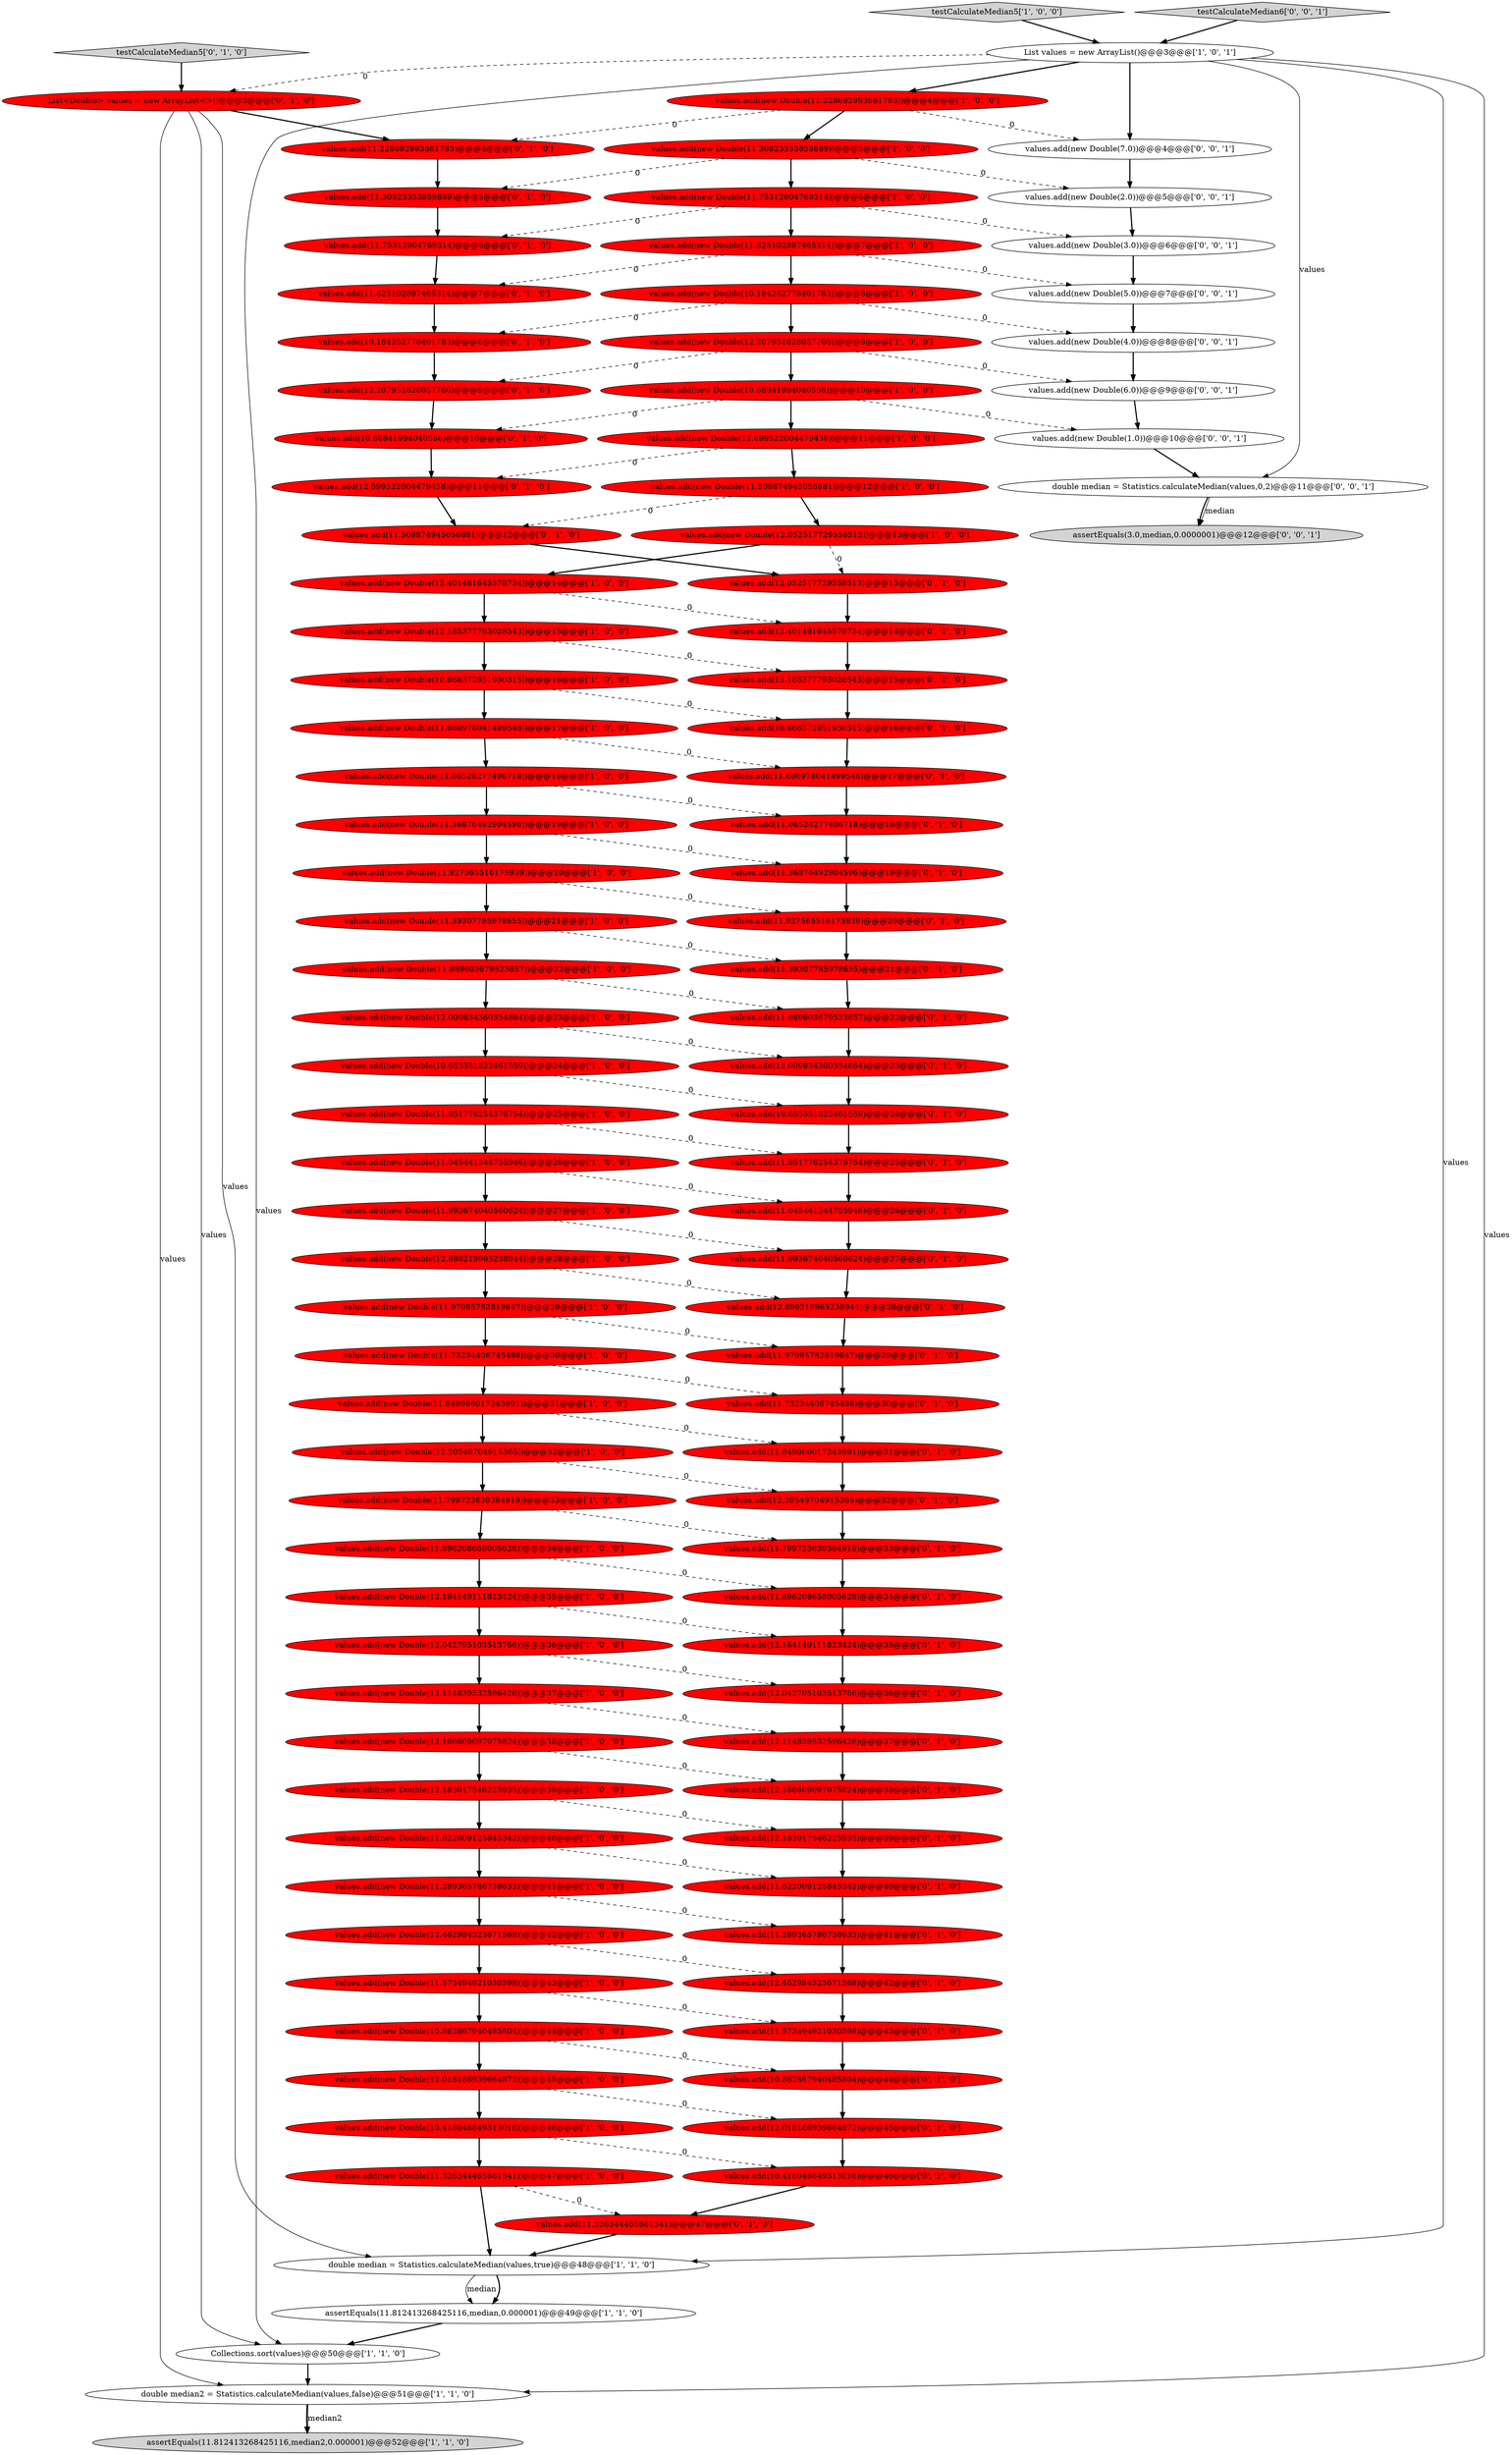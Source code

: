 digraph {
31 [style = filled, label = "values.add(new Double(10.653351822461559))@@@24@@@['1', '0', '0']", fillcolor = red, shape = ellipse image = "AAA1AAABBB1BBB"];
58 [style = filled, label = "values.add(11.851776254376754)@@@25@@@['0', '1', '0']", fillcolor = red, shape = ellipse image = "AAA1AAABBB2BBB"];
99 [style = filled, label = "values.add(new Double(4.0))@@@8@@@['0', '0', '1']", fillcolor = white, shape = ellipse image = "AAA0AAABBB3BBB"];
23 [style = filled, label = "values.add(new Double(12.166609097075824))@@@38@@@['1', '0', '0']", fillcolor = red, shape = ellipse image = "AAA1AAABBB1BBB"];
79 [style = filled, label = "values.add(11.045441544755946)@@@26@@@['0', '1', '0']", fillcolor = red, shape = ellipse image = "AAA1AAABBB2BBB"];
91 [style = filled, label = "values.add(12.166609097075824)@@@38@@@['0', '1', '0']", fillcolor = red, shape = ellipse image = "AAA1AAABBB2BBB"];
82 [style = filled, label = "values.add(12.114839532596426)@@@37@@@['0', '1', '0']", fillcolor = red, shape = ellipse image = "AAA1AAABBB2BBB"];
60 [style = filled, label = "values.add(11.228692993861783)@@@4@@@['0', '1', '0']", fillcolor = red, shape = ellipse image = "AAA1AAABBB2BBB"];
3 [style = filled, label = "values.add(new Double(11.39307785978655))@@@21@@@['1', '0', '0']", fillcolor = red, shape = ellipse image = "AAA1AAABBB1BBB"];
85 [style = filled, label = "values.add(11.680978041499548)@@@17@@@['0', '1', '0']", fillcolor = red, shape = ellipse image = "AAA1AAABBB2BBB"];
36 [style = filled, label = "values.add(new Double(11.993674040560624))@@@27@@@['1', '0', '0']", fillcolor = red, shape = ellipse image = "AAA1AAABBB1BBB"];
66 [style = filled, label = "values.add(11.896208658005628)@@@34@@@['0', '1', '0']", fillcolor = red, shape = ellipse image = "AAA1AAABBB2BBB"];
45 [style = filled, label = "values.add(new Double(10.666372951930315))@@@16@@@['1', '0', '0']", fillcolor = red, shape = ellipse image = "AAA1AAABBB1BBB"];
73 [style = filled, label = "values.add(11.75312904769314)@@@6@@@['0', '1', '0']", fillcolor = red, shape = ellipse image = "AAA1AAABBB2BBB"];
34 [style = filled, label = "testCalculateMedian5['1', '0', '0']", fillcolor = lightgray, shape = diamond image = "AAA0AAABBB1BBB"];
105 [style = filled, label = "values.add(new Double(3.0))@@@6@@@['0', '0', '1']", fillcolor = white, shape = ellipse image = "AAA0AAABBB3BBB"];
103 [style = filled, label = "values.add(new Double(7.0))@@@4@@@['0', '0', '1']", fillcolor = white, shape = ellipse image = "AAA0AAABBB3BBB"];
68 [style = filled, label = "values.add(12.009834360354864)@@@23@@@['0', '1', '0']", fillcolor = red, shape = ellipse image = "AAA1AAABBB2BBB"];
29 [style = filled, label = "Collections.sort(values)@@@50@@@['1', '1', '0']", fillcolor = white, shape = ellipse image = "AAA0AAABBB1BBB"];
64 [style = filled, label = "values.add(11.39307785978655)@@@21@@@['0', '1', '0']", fillcolor = red, shape = ellipse image = "AAA1AAABBB2BBB"];
83 [style = filled, label = "values.add(12.183017546225935)@@@39@@@['0', '1', '0']", fillcolor = red, shape = ellipse image = "AAA1AAABBB2BBB"];
33 [style = filled, label = "values.add(new Double(12.401481645578734))@@@14@@@['1', '0', '0']", fillcolor = red, shape = ellipse image = "AAA1AAABBB1BBB"];
70 [style = filled, label = "values.add(11.622009125845342)@@@40@@@['0', '1', '0']", fillcolor = red, shape = ellipse image = "AAA1AAABBB2BBB"];
76 [style = filled, label = "values.add(12.207951828057766)@@@9@@@['0', '1', '0']", fillcolor = red, shape = ellipse image = "AAA1AAABBB2BBB"];
6 [style = filled, label = "values.add(new Double(11.045441544755946))@@@26@@@['1', '0', '0']", fillcolor = red, shape = ellipse image = "AAA1AAABBB1BBB"];
18 [style = filled, label = "values.add(new Double(12.052517729558513))@@@13@@@['1', '0', '0']", fillcolor = red, shape = ellipse image = "AAA1AAABBB1BBB"];
71 [style = filled, label = "List<Double> values = new ArrayList<>()@@@3@@@['0', '1', '0']", fillcolor = red, shape = ellipse image = "AAA1AAABBB2BBB"];
93 [style = filled, label = "values.add(11.649006017243991)@@@31@@@['0', '1', '0']", fillcolor = red, shape = ellipse image = "AAA1AAABBB2BBB"];
38 [style = filled, label = "values.add(new Double(11.30823353859889))@@@5@@@['1', '0', '0']", fillcolor = red, shape = ellipse image = "AAA1AAABBB1BBB"];
62 [style = filled, label = "values.add(10.862867940485804)@@@44@@@['0', '1', '0']", fillcolor = red, shape = ellipse image = "AAA1AAABBB2BBB"];
24 [style = filled, label = "values.add(new Double(12.185377793028543))@@@15@@@['1', '0', '0']", fillcolor = red, shape = ellipse image = "AAA1AAABBB1BBB"];
51 [style = filled, label = "values.add(10.184252778401783)@@@8@@@['0', '1', '0']", fillcolor = red, shape = ellipse image = "AAA1AAABBB2BBB"];
101 [style = filled, label = "values.add(new Double(6.0))@@@9@@@['0', '0', '1']", fillcolor = white, shape = ellipse image = "AAA0AAABBB3BBB"];
77 [style = filled, label = "values.add(11.97095782819647)@@@29@@@['0', '1', '0']", fillcolor = red, shape = ellipse image = "AAA1AAABBB2BBB"];
72 [style = filled, label = "values.add(12.042795103513766)@@@36@@@['0', '1', '0']", fillcolor = red, shape = ellipse image = "AAA1AAABBB2BBB"];
95 [style = filled, label = "values.add(10.418046849313018)@@@46@@@['0', '1', '0']", fillcolor = red, shape = ellipse image = "AAA1AAABBB2BBB"];
10 [style = filled, label = "assertEquals(11.812413268425116,median2,0.000001)@@@52@@@['1', '1', '0']", fillcolor = lightgray, shape = ellipse image = "AAA0AAABBB1BBB"];
86 [style = filled, label = "values.add(11.326344465881341)@@@47@@@['0', '1', '0']", fillcolor = red, shape = ellipse image = "AAA1AAABBB2BBB"];
75 [style = filled, label = "values.add(11.993674040560624)@@@27@@@['0', '1', '0']", fillcolor = red, shape = ellipse image = "AAA1AAABBB2BBB"];
78 [style = filled, label = "values.add(10.68841994040566)@@@10@@@['0', '1', '0']", fillcolor = red, shape = ellipse image = "AAA1AAABBB2BBB"];
19 [style = filled, label = "values.add(new Double(11.75312904769314))@@@6@@@['1', '0', '0']", fillcolor = red, shape = ellipse image = "AAA1AAABBB1BBB"];
54 [style = filled, label = "values.add(11.989603679523857)@@@22@@@['0', '1', '0']", fillcolor = red, shape = ellipse image = "AAA1AAABBB2BBB"];
40 [style = filled, label = "values.add(new Double(10.862867940485804))@@@44@@@['1', '0', '0']", fillcolor = red, shape = ellipse image = "AAA1AAABBB1BBB"];
74 [style = filled, label = "values.add(11.30823353859889)@@@5@@@['0', '1', '0']", fillcolor = red, shape = ellipse image = "AAA1AAABBB2BBB"];
17 [style = filled, label = "values.add(new Double(12.099522004479438))@@@11@@@['1', '0', '0']", fillcolor = red, shape = ellipse image = "AAA1AAABBB1BBB"];
100 [style = filled, label = "values.add(new Double(5.0))@@@7@@@['0', '0', '1']", fillcolor = white, shape = ellipse image = "AAA0AAABBB3BBB"];
20 [style = filled, label = "values.add(new Double(11.680978041499548))@@@17@@@['1', '0', '0']", fillcolor = red, shape = ellipse image = "AAA1AAABBB1BBB"];
56 [style = filled, label = "values.add(12.898219965238944)@@@28@@@['0', '1', '0']", fillcolor = red, shape = ellipse image = "AAA1AAABBB2BBB"];
65 [style = filled, label = "values.add(12.462984323671568)@@@42@@@['0', '1', '0']", fillcolor = red, shape = ellipse image = "AAA1AAABBB2BBB"];
11 [style = filled, label = "values.add(new Double(11.97095782819647))@@@29@@@['1', '0', '0']", fillcolor = red, shape = ellipse image = "AAA1AAABBB1BBB"];
15 [style = filled, label = "values.add(new Double(12.183017546225935))@@@39@@@['1', '0', '0']", fillcolor = red, shape = ellipse image = "AAA1AAABBB1BBB"];
61 [style = filled, label = "values.add(12.052517729558513)@@@13@@@['0', '1', '0']", fillcolor = red, shape = ellipse image = "AAA1AAABBB2BBB"];
8 [style = filled, label = "values.add(new Double(11.228692993861783))@@@4@@@['1', '0', '0']", fillcolor = red, shape = ellipse image = "AAA1AAABBB1BBB"];
47 [style = filled, label = "double median2 = Statistics.calculateMedian(values,false)@@@51@@@['1', '1', '0']", fillcolor = white, shape = ellipse image = "AAA0AAABBB1BBB"];
84 [style = filled, label = "values.add(11.508874945056881)@@@12@@@['0', '1', '0']", fillcolor = red, shape = ellipse image = "AAA1AAABBB2BBB"];
106 [style = filled, label = "values.add(new Double(1.0))@@@10@@@['0', '0', '1']", fillcolor = white, shape = ellipse image = "AAA0AAABBB3BBB"];
13 [style = filled, label = "values.add(new Double(12.164149111823424))@@@35@@@['1', '0', '0']", fillcolor = red, shape = ellipse image = "AAA1AAABBB1BBB"];
35 [style = filled, label = "values.add(new Double(12.898219965238944))@@@28@@@['1', '0', '0']", fillcolor = red, shape = ellipse image = "AAA1AAABBB1BBB"];
90 [style = filled, label = "values.add(11.573494921030598)@@@43@@@['0', '1', '0']", fillcolor = red, shape = ellipse image = "AAA1AAABBB2BBB"];
39 [style = filled, label = "values.add(new Double(11.326344465881341))@@@47@@@['1', '0', '0']", fillcolor = red, shape = ellipse image = "AAA1AAABBB1BBB"];
1 [style = filled, label = "values.add(new Double(11.622009125845342))@@@40@@@['1', '0', '0']", fillcolor = red, shape = ellipse image = "AAA1AAABBB1BBB"];
88 [style = filled, label = "values.add(10.653351822461559)@@@24@@@['0', '1', '0']", fillcolor = red, shape = ellipse image = "AAA1AAABBB2BBB"];
80 [style = filled, label = "values.add(12.164149111823424)@@@35@@@['0', '1', '0']", fillcolor = red, shape = ellipse image = "AAA1AAABBB2BBB"];
52 [style = filled, label = "values.add(12.401481645578734)@@@14@@@['0', '1', '0']", fillcolor = red, shape = ellipse image = "AAA1AAABBB2BBB"];
48 [style = filled, label = "values.add(new Double(10.418046849313018))@@@46@@@['1', '0', '0']", fillcolor = red, shape = ellipse image = "AAA1AAABBB1BBB"];
22 [style = filled, label = "values.add(new Double(11.799723639384919))@@@33@@@['1', '0', '0']", fillcolor = red, shape = ellipse image = "AAA1AAABBB1BBB"];
0 [style = filled, label = "values.add(new Double(12.018186939664872))@@@45@@@['1', '0', '0']", fillcolor = red, shape = ellipse image = "AAA1AAABBB1BBB"];
67 [style = filled, label = "values.add(10.666372951930315)@@@16@@@['0', '1', '0']", fillcolor = red, shape = ellipse image = "AAA1AAABBB2BBB"];
7 [style = filled, label = "values.add(new Double(12.462984323671568))@@@42@@@['1', '0', '0']", fillcolor = red, shape = ellipse image = "AAA1AAABBB1BBB"];
104 [style = filled, label = "values.add(new Double(2.0))@@@5@@@['0', '0', '1']", fillcolor = white, shape = ellipse image = "AAA0AAABBB3BBB"];
97 [style = filled, label = "testCalculateMedian6['0', '0', '1']", fillcolor = lightgray, shape = diamond image = "AAA0AAABBB3BBB"];
12 [style = filled, label = "values.add(new Double(12.114839532596426))@@@37@@@['1', '0', '0']", fillcolor = red, shape = ellipse image = "AAA1AAABBB1BBB"];
44 [style = filled, label = "values.add(new Double(12.009834360354864))@@@23@@@['1', '0', '0']", fillcolor = red, shape = ellipse image = "AAA1AAABBB1BBB"];
81 [style = filled, label = "values.add(11.799723639384919)@@@33@@@['0', '1', '0']", fillcolor = red, shape = ellipse image = "AAA1AAABBB2BBB"];
57 [style = filled, label = "values.add(11.36876492904596)@@@19@@@['0', '1', '0']", fillcolor = red, shape = ellipse image = "AAA1AAABBB2BBB"];
96 [style = filled, label = "values.add(11.927565516175939)@@@20@@@['0', '1', '0']", fillcolor = red, shape = ellipse image = "AAA1AAABBB2BBB"];
59 [style = filled, label = "values.add(11.289365786738633)@@@41@@@['0', '1', '0']", fillcolor = red, shape = ellipse image = "AAA1AAABBB2BBB"];
43 [style = filled, label = "values.add(new Double(12.207951828057766))@@@9@@@['1', '0', '0']", fillcolor = red, shape = ellipse image = "AAA1AAABBB1BBB"];
50 [style = filled, label = "values.add(new Double(11.649006017243991))@@@31@@@['1', '0', '0']", fillcolor = red, shape = ellipse image = "AAA1AAABBB1BBB"];
32 [style = filled, label = "values.add(new Double(11.927565516175939))@@@20@@@['1', '0', '0']", fillcolor = red, shape = ellipse image = "AAA1AAABBB1BBB"];
53 [style = filled, label = "testCalculateMedian5['0', '1', '0']", fillcolor = lightgray, shape = diamond image = "AAA0AAABBB2BBB"];
5 [style = filled, label = "values.add(new Double(11.36876492904596))@@@19@@@['1', '0', '0']", fillcolor = red, shape = ellipse image = "AAA1AAABBB1BBB"];
94 [style = filled, label = "values.add(12.20549704915365)@@@32@@@['0', '1', '0']", fillcolor = red, shape = ellipse image = "AAA1AAABBB2BBB"];
21 [style = filled, label = "values.add(new Double(11.851776254376754))@@@25@@@['1', '0', '0']", fillcolor = red, shape = ellipse image = "AAA1AAABBB1BBB"];
26 [style = filled, label = "List values = new ArrayList()@@@3@@@['1', '0', '1']", fillcolor = white, shape = ellipse image = "AAA0AAABBB1BBB"];
16 [style = filled, label = "values.add(new Double(12.20549704915365))@@@32@@@['1', '0', '0']", fillcolor = red, shape = ellipse image = "AAA1AAABBB1BBB"];
27 [style = filled, label = "double median = Statistics.calculateMedian(values,true)@@@48@@@['1', '1', '0']", fillcolor = white, shape = ellipse image = "AAA0AAABBB1BBB"];
2 [style = filled, label = "values.add(new Double(11.73234406745488))@@@30@@@['1', '0', '0']", fillcolor = red, shape = ellipse image = "AAA1AAABBB1BBB"];
63 [style = filled, label = "values.add(11.06528277406718)@@@18@@@['0', '1', '0']", fillcolor = red, shape = ellipse image = "AAA1AAABBB2BBB"];
37 [style = filled, label = "values.add(new Double(11.289365786738633))@@@41@@@['1', '0', '0']", fillcolor = red, shape = ellipse image = "AAA1AAABBB1BBB"];
28 [style = filled, label = "values.add(new Double(11.896208658005628))@@@34@@@['1', '0', '0']", fillcolor = red, shape = ellipse image = "AAA1AAABBB1BBB"];
4 [style = filled, label = "values.add(new Double(11.508874945056881))@@@12@@@['1', '0', '0']", fillcolor = red, shape = ellipse image = "AAA1AAABBB1BBB"];
30 [style = filled, label = "values.add(new Double(11.06528277406718))@@@18@@@['1', '0', '0']", fillcolor = red, shape = ellipse image = "AAA1AAABBB1BBB"];
42 [style = filled, label = "values.add(new Double(10.184252778401783))@@@8@@@['1', '0', '0']", fillcolor = red, shape = ellipse image = "AAA1AAABBB1BBB"];
92 [style = filled, label = "values.add(11.825102897465314)@@@7@@@['0', '1', '0']", fillcolor = red, shape = ellipse image = "AAA1AAABBB2BBB"];
46 [style = filled, label = "assertEquals(11.812413268425116,median,0.000001)@@@49@@@['1', '1', '0']", fillcolor = white, shape = ellipse image = "AAA0AAABBB1BBB"];
49 [style = filled, label = "values.add(new Double(10.68841994040566))@@@10@@@['1', '0', '0']", fillcolor = red, shape = ellipse image = "AAA1AAABBB1BBB"];
55 [style = filled, label = "values.add(12.099522004479438)@@@11@@@['0', '1', '0']", fillcolor = red, shape = ellipse image = "AAA1AAABBB2BBB"];
25 [style = filled, label = "values.add(new Double(11.989603679523857))@@@22@@@['1', '0', '0']", fillcolor = red, shape = ellipse image = "AAA1AAABBB1BBB"];
69 [style = filled, label = "values.add(11.73234406745488)@@@30@@@['0', '1', '0']", fillcolor = red, shape = ellipse image = "AAA1AAABBB2BBB"];
87 [style = filled, label = "values.add(12.018186939664872)@@@45@@@['0', '1', '0']", fillcolor = red, shape = ellipse image = "AAA1AAABBB2BBB"];
98 [style = filled, label = "double median = Statistics.calculateMedian(values,0,2)@@@11@@@['0', '0', '1']", fillcolor = white, shape = ellipse image = "AAA0AAABBB3BBB"];
14 [style = filled, label = "values.add(new Double(12.042795103513766))@@@36@@@['1', '0', '0']", fillcolor = red, shape = ellipse image = "AAA1AAABBB1BBB"];
102 [style = filled, label = "assertEquals(3.0,median,0.0000001)@@@12@@@['0', '0', '1']", fillcolor = lightgray, shape = ellipse image = "AAA0AAABBB3BBB"];
9 [style = filled, label = "values.add(new Double(11.825102897465314))@@@7@@@['1', '0', '0']", fillcolor = red, shape = ellipse image = "AAA1AAABBB1BBB"];
89 [style = filled, label = "values.add(12.185377793028543)@@@15@@@['0', '1', '0']", fillcolor = red, shape = ellipse image = "AAA1AAABBB2BBB"];
41 [style = filled, label = "values.add(new Double(11.573494921030598))@@@43@@@['1', '0', '0']", fillcolor = red, shape = ellipse image = "AAA1AAABBB1BBB"];
75->56 [style = bold, label=""];
57->96 [style = bold, label=""];
84->61 [style = bold, label=""];
12->82 [style = dashed, label="0"];
18->61 [style = dashed, label="0"];
49->106 [style = dashed, label="0"];
54->68 [style = bold, label=""];
28->66 [style = dashed, label="0"];
23->91 [style = dashed, label="0"];
26->27 [style = solid, label="values"];
32->96 [style = dashed, label="0"];
101->106 [style = bold, label=""];
31->21 [style = bold, label=""];
47->10 [style = bold, label=""];
100->99 [style = bold, label=""];
48->95 [style = dashed, label="0"];
72->82 [style = bold, label=""];
71->60 [style = bold, label=""];
25->44 [style = bold, label=""];
48->39 [style = bold, label=""];
78->55 [style = bold, label=""];
65->90 [style = bold, label=""];
7->65 [style = dashed, label="0"];
103->104 [style = bold, label=""];
3->64 [style = dashed, label="0"];
81->66 [style = bold, label=""];
19->9 [style = bold, label=""];
34->26 [style = bold, label=""];
93->94 [style = bold, label=""];
104->105 [style = bold, label=""];
31->88 [style = dashed, label="0"];
66->80 [style = bold, label=""];
42->99 [style = dashed, label="0"];
43->101 [style = dashed, label="0"];
51->76 [style = bold, label=""];
32->3 [style = bold, label=""];
26->103 [style = bold, label=""];
38->74 [style = dashed, label="0"];
13->14 [style = bold, label=""];
105->100 [style = bold, label=""];
37->59 [style = dashed, label="0"];
36->75 [style = dashed, label="0"];
30->63 [style = dashed, label="0"];
82->91 [style = bold, label=""];
29->47 [style = bold, label=""];
49->78 [style = dashed, label="0"];
19->105 [style = dashed, label="0"];
61->52 [style = bold, label=""];
22->81 [style = dashed, label="0"];
40->0 [style = bold, label=""];
85->63 [style = bold, label=""];
35->56 [style = dashed, label="0"];
4->18 [style = bold, label=""];
9->92 [style = dashed, label="0"];
68->88 [style = bold, label=""];
39->86 [style = dashed, label="0"];
87->95 [style = bold, label=""];
8->38 [style = bold, label=""];
60->74 [style = bold, label=""];
26->29 [style = solid, label="values"];
58->79 [style = bold, label=""];
42->51 [style = dashed, label="0"];
8->60 [style = dashed, label="0"];
70->59 [style = bold, label=""];
27->46 [style = bold, label=""];
33->52 [style = dashed, label="0"];
2->69 [style = dashed, label="0"];
41->90 [style = dashed, label="0"];
50->93 [style = dashed, label="0"];
88->58 [style = bold, label=""];
0->48 [style = bold, label=""];
26->47 [style = solid, label="values"];
49->17 [style = bold, label=""];
36->35 [style = bold, label=""];
90->62 [style = bold, label=""];
69->93 [style = bold, label=""];
14->72 [style = dashed, label="0"];
40->62 [style = dashed, label="0"];
11->77 [style = dashed, label="0"];
9->42 [style = bold, label=""];
43->76 [style = dashed, label="0"];
91->83 [style = bold, label=""];
80->72 [style = bold, label=""];
24->89 [style = dashed, label="0"];
52->89 [style = bold, label=""];
18->33 [style = bold, label=""];
59->65 [style = bold, label=""];
23->15 [style = bold, label=""];
63->57 [style = bold, label=""];
77->69 [style = bold, label=""];
26->98 [style = solid, label="values"];
98->102 [style = solid, label="median"];
5->57 [style = dashed, label="0"];
26->8 [style = bold, label=""];
22->28 [style = bold, label=""];
45->20 [style = bold, label=""];
73->92 [style = bold, label=""];
83->70 [style = bold, label=""];
56->77 [style = bold, label=""];
37->7 [style = bold, label=""];
24->45 [style = bold, label=""];
38->19 [style = bold, label=""];
46->29 [style = bold, label=""];
26->71 [style = dashed, label="0"];
5->32 [style = bold, label=""];
92->51 [style = bold, label=""];
99->101 [style = bold, label=""];
41->40 [style = bold, label=""];
30->5 [style = bold, label=""];
33->24 [style = bold, label=""];
71->29 [style = solid, label="values"];
94->81 [style = bold, label=""];
47->10 [style = solid, label="median2"];
79->75 [style = bold, label=""];
4->84 [style = dashed, label="0"];
98->102 [style = bold, label=""];
96->64 [style = bold, label=""];
6->79 [style = dashed, label="0"];
7->41 [style = bold, label=""];
86->27 [style = bold, label=""];
71->27 [style = solid, label="values"];
17->55 [style = dashed, label="0"];
0->87 [style = dashed, label="0"];
55->84 [style = bold, label=""];
76->78 [style = bold, label=""];
44->31 [style = bold, label=""];
17->4 [style = bold, label=""];
1->37 [style = bold, label=""];
19->73 [style = dashed, label="0"];
15->1 [style = bold, label=""];
106->98 [style = bold, label=""];
42->43 [style = bold, label=""];
95->86 [style = bold, label=""];
89->67 [style = bold, label=""];
25->54 [style = dashed, label="0"];
21->6 [style = bold, label=""];
38->104 [style = dashed, label="0"];
1->70 [style = dashed, label="0"];
3->25 [style = bold, label=""];
21->58 [style = dashed, label="0"];
9->100 [style = dashed, label="0"];
74->73 [style = bold, label=""];
50->16 [style = bold, label=""];
28->13 [style = bold, label=""];
64->54 [style = bold, label=""];
39->27 [style = bold, label=""];
16->22 [style = bold, label=""];
20->85 [style = dashed, label="0"];
2->50 [style = bold, label=""];
6->36 [style = bold, label=""];
11->2 [style = bold, label=""];
45->67 [style = dashed, label="0"];
53->71 [style = bold, label=""];
44->68 [style = dashed, label="0"];
16->94 [style = dashed, label="0"];
27->46 [style = solid, label="median"];
67->85 [style = bold, label=""];
62->87 [style = bold, label=""];
71->47 [style = solid, label="values"];
14->12 [style = bold, label=""];
15->83 [style = dashed, label="0"];
13->80 [style = dashed, label="0"];
43->49 [style = bold, label=""];
12->23 [style = bold, label=""];
20->30 [style = bold, label=""];
8->103 [style = dashed, label="0"];
97->26 [style = bold, label=""];
35->11 [style = bold, label=""];
}
